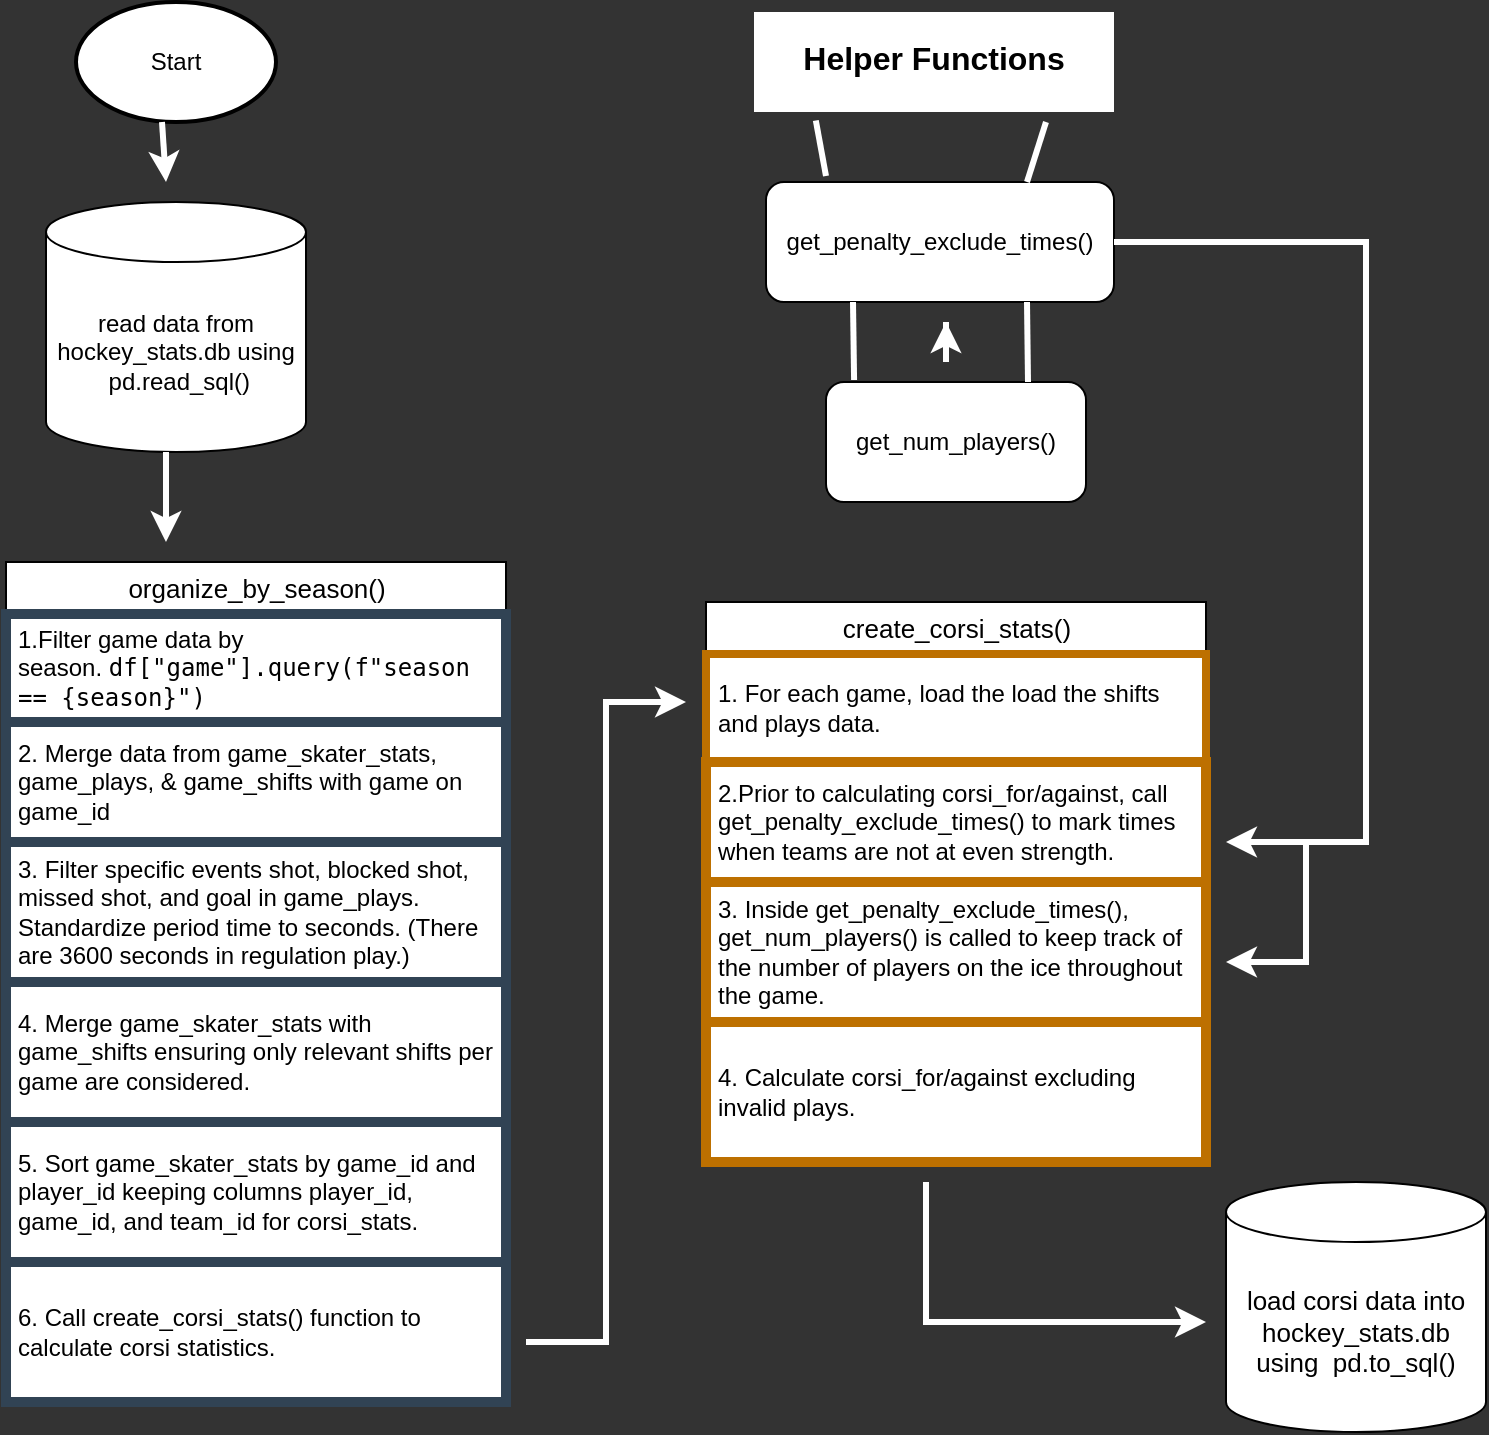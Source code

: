 <mxfile version="24.7.17">
  <diagram id="C5RBs43oDa-KdzZeNtuy" name="Page-1">
    <mxGraphModel dx="1242" dy="827" grid="1" gridSize="10" guides="1" tooltips="1" connect="1" arrows="1" fold="1" page="1" pageScale="1" pageWidth="827" pageHeight="1169" background="#333333" math="0" shadow="0">
      <root>
        <mxCell id="WIyWlLk6GJQsqaUBKTNV-0" />
        <mxCell id="WIyWlLk6GJQsqaUBKTNV-1" parent="WIyWlLk6GJQsqaUBKTNV-0" />
        <mxCell id="WIyWlLk6GJQsqaUBKTNV-2" value="" style="rounded=0;html=1;jettySize=auto;orthogonalLoop=1;fontSize=11;endArrow=block;endFill=0;endSize=8;strokeWidth=1;shadow=0;labelBackgroundColor=none;edgeStyle=orthogonalEdgeStyle;fontColor=default;" parent="WIyWlLk6GJQsqaUBKTNV-1" edge="1">
          <mxGeometry relative="1" as="geometry">
            <mxPoint x="220" y="170" as="sourcePoint" />
            <mxPoint x="220" y="170" as="targetPoint" />
          </mxGeometry>
        </mxCell>
        <mxCell id="A0f_4Amc53qVXCeso7hz-2" value="Start" style="strokeWidth=2;html=1;shape=mxgraph.flowchart.start_1;whiteSpace=wrap;labelBackgroundColor=none;" parent="WIyWlLk6GJQsqaUBKTNV-1" vertex="1">
          <mxGeometry x="75" y="20" width="100" height="60" as="geometry" />
        </mxCell>
        <mxCell id="gL1o9Zj5MICsFiWbh3Co-43" value="read data from hockey_stats.db using &amp;nbsp;pd.read_sql()" style="shape=cylinder3;whiteSpace=wrap;html=1;boundedLbl=1;backgroundOutline=1;size=15;" vertex="1" parent="WIyWlLk6GJQsqaUBKTNV-1">
          <mxGeometry x="60" y="120" width="130" height="125" as="geometry" />
        </mxCell>
        <mxCell id="gL1o9Zj5MICsFiWbh3Co-54" value="" style="endArrow=classic;html=1;rounded=0;strokeColor=#FFFFFF;strokeWidth=3;" edge="1" parent="WIyWlLk6GJQsqaUBKTNV-1">
          <mxGeometry width="50" height="50" relative="1" as="geometry">
            <mxPoint x="120" y="255" as="sourcePoint" />
            <mxPoint x="120" y="290" as="targetPoint" />
            <Array as="points">
              <mxPoint x="120" y="245" />
              <mxPoint x="120" y="270" />
            </Array>
          </mxGeometry>
        </mxCell>
        <mxCell id="gL1o9Zj5MICsFiWbh3Co-56" value="&lt;font style=&quot;font-size: 13px;&quot;&gt;organize_by_season()&lt;/font&gt;" style="swimlane;fontStyle=0;childLayout=stackLayout;horizontal=1;startSize=26;horizontalStack=0;resizeParent=1;resizeParentMax=0;resizeLast=0;collapsible=1;marginBottom=0;html=1;" vertex="1" parent="WIyWlLk6GJQsqaUBKTNV-1">
          <mxGeometry x="40" y="300" width="250" height="420" as="geometry" />
        </mxCell>
        <mxCell id="gL1o9Zj5MICsFiWbh3Co-57" value="1.Filter game data by season.&amp;nbsp;&lt;code style=&quot;caret-color: rgb(0, 0, 0);&quot;&gt;df[&quot;game&quot;].query(f&quot;season == {season}&quot;)&lt;/code&gt;" style="text;align=left;verticalAlign=middle;spacingLeft=4;spacingRight=4;overflow=hidden;rotatable=0;points=[[0,0.5],[1,0.5]];portConstraint=eastwest;whiteSpace=wrap;html=1;perimeterSpacing=3;strokeWidth=5;fillColor=#FFFFFF;fontColor=#000000;strokeColor=#314354;" vertex="1" parent="gL1o9Zj5MICsFiWbh3Co-56">
          <mxGeometry y="26" width="250" height="54" as="geometry" />
        </mxCell>
        <mxCell id="gL1o9Zj5MICsFiWbh3Co-58" value="&lt;font color=&quot;#000000&quot;&gt;2. Merge data from game_skater_stats, game_plays, &amp;amp; game_shifts with game on game_id&amp;nbsp;&lt;/font&gt;" style="text;strokeColor=#314354;fillColor=#FFFFFF;align=left;verticalAlign=middle;spacingLeft=4;spacingRight=4;overflow=hidden;rotatable=0;points=[[0,0.5],[1,0.5]];portConstraint=eastwest;whiteSpace=wrap;html=1;fontColor=#ffffff;perimeterSpacing=3;strokeWidth=5;" vertex="1" parent="gL1o9Zj5MICsFiWbh3Co-56">
          <mxGeometry y="80" width="250" height="60" as="geometry" />
        </mxCell>
        <mxCell id="gL1o9Zj5MICsFiWbh3Co-61" value="&lt;font color=&quot;#000000&quot;&gt;3.&lt;font face=&quot;Helvetica&quot;&gt; Filter specific events&amp;nbsp;&lt;span style=&quot;caret-color: rgb(0, 0, 0);&quot;&gt;shot, blocked shot, missed shot, and goal in game_plays. Standardize period time to seconds. (There are 3600 seconds in regulation play.)&lt;/span&gt;&lt;/font&gt;&lt;/font&gt;" style="text;strokeColor=#314354;fillColor=#FFFFFF;align=left;verticalAlign=top;spacingLeft=4;spacingRight=4;overflow=hidden;rotatable=0;points=[[0,0.5],[1,0.5]];portConstraint=eastwest;whiteSpace=wrap;html=1;fontColor=#ffffff;perimeterSpacing=3;strokeWidth=5;" vertex="1" parent="gL1o9Zj5MICsFiWbh3Co-56">
          <mxGeometry y="140" width="250" height="70" as="geometry" />
        </mxCell>
        <mxCell id="gL1o9Zj5MICsFiWbh3Co-62" value="&lt;font color=&quot;#000000&quot;&gt;4. Merge game_skater_stats with game_shifts ensuring only relevant shifts per game are considered.&lt;/font&gt;" style="text;strokeColor=#314354;fillColor=#FFFFFF;align=left;verticalAlign=middle;spacingLeft=4;spacingRight=4;overflow=hidden;rotatable=0;points=[[0,0.5],[1,0.5]];portConstraint=eastwest;whiteSpace=wrap;html=1;fontColor=#ffffff;perimeterSpacing=3;strokeWidth=5;" vertex="1" parent="gL1o9Zj5MICsFiWbh3Co-56">
          <mxGeometry y="210" width="250" height="70" as="geometry" />
        </mxCell>
        <mxCell id="gL1o9Zj5MICsFiWbh3Co-63" value="5. Sort game_skater_stats by game_id and player_id keeping columns player_id, game_id, and team_id for corsi_stats." style="text;strokeColor=#314354;fillColor=#FFFFFF;align=left;verticalAlign=middle;spacingLeft=4;spacingRight=4;overflow=hidden;rotatable=0;points=[[0,0.5],[1,0.5]];portConstraint=eastwest;whiteSpace=wrap;html=1;fontColor=#000000;perimeterSpacing=3;strokeWidth=5;" vertex="1" parent="gL1o9Zj5MICsFiWbh3Co-56">
          <mxGeometry y="280" width="250" height="70" as="geometry" />
        </mxCell>
        <mxCell id="gL1o9Zj5MICsFiWbh3Co-70" value="&lt;font color=&quot;#000000&quot;&gt;6. Call create_corsi_stats() function to calculate corsi statistics.&lt;/font&gt;" style="text;strokeColor=#314354;fillColor=#FFFFFF;align=left;verticalAlign=middle;spacingLeft=4;spacingRight=4;overflow=hidden;rotatable=0;points=[[0,0.5],[1,0.5]];portConstraint=eastwest;whiteSpace=wrap;html=1;fontColor=#ffffff;perimeterSpacing=3;strokeWidth=5;" vertex="1" parent="gL1o9Zj5MICsFiWbh3Co-56">
          <mxGeometry y="350" width="250" height="70" as="geometry" />
        </mxCell>
        <mxCell id="gL1o9Zj5MICsFiWbh3Co-75" value="" style="endArrow=classic;html=1;rounded=0;exitX=0.43;exitY=1;exitDx=0;exitDy=0;exitPerimeter=0;strokeColor=#FFFFFF;strokeWidth=3;" edge="1" parent="WIyWlLk6GJQsqaUBKTNV-1" source="A0f_4Amc53qVXCeso7hz-2">
          <mxGeometry width="50" height="50" relative="1" as="geometry">
            <mxPoint x="120" y="90" as="sourcePoint" />
            <mxPoint x="120" y="110" as="targetPoint" />
          </mxGeometry>
        </mxCell>
        <mxCell id="gL1o9Zj5MICsFiWbh3Co-76" value="&lt;font size=&quot;2&quot;&gt;create_corsi_stats()&lt;/font&gt;" style="swimlane;fontStyle=0;childLayout=stackLayout;horizontal=1;startSize=26;horizontalStack=0;resizeParent=1;resizeParentMax=0;resizeLast=0;collapsible=1;marginBottom=0;html=1;" vertex="1" parent="WIyWlLk6GJQsqaUBKTNV-1">
          <mxGeometry x="390" y="320" width="250" height="280" as="geometry" />
        </mxCell>
        <mxCell id="gL1o9Zj5MICsFiWbh3Co-77" value="1. For each game, load the load the shifts and plays data." style="text;strokeColor=#BD7000;fillColor=#FFFFFF;align=left;verticalAlign=middle;spacingLeft=4;spacingRight=4;overflow=hidden;rotatable=0;points=[[0,0.5],[1,0.5]];portConstraint=eastwest;whiteSpace=wrap;html=1;fontColor=#000000;perimeterSpacing=3;strokeWidth=4;" vertex="1" parent="gL1o9Zj5MICsFiWbh3Co-76">
          <mxGeometry y="26" width="250" height="54" as="geometry" />
        </mxCell>
        <mxCell id="gL1o9Zj5MICsFiWbh3Co-78" value="2.Prior to calculating corsi_for/against, call get_penalty_exclude_times() to mark times when teams are not at even strength." style="text;strokeColor=#BD7000;fillColor=#FFFFFF;align=left;verticalAlign=middle;spacingLeft=4;spacingRight=4;overflow=hidden;rotatable=0;points=[[0,0.5],[1,0.5]];portConstraint=eastwest;whiteSpace=wrap;html=1;fontColor=#000000;perimeterSpacing=3;strokeWidth=5;" vertex="1" parent="gL1o9Zj5MICsFiWbh3Co-76">
          <mxGeometry y="80" width="250" height="60" as="geometry" />
        </mxCell>
        <mxCell id="gL1o9Zj5MICsFiWbh3Co-79" value="3. Inside get_penalty_exclude_times(), get_num_players() is called to keep track of the number of players on the ice throughout the game." style="text;align=left;verticalAlign=top;spacingLeft=4;spacingRight=4;overflow=hidden;rotatable=0;points=[[0,0.5],[1,0.5]];portConstraint=eastwest;whiteSpace=wrap;html=1;perimeterSpacing=3;strokeWidth=5;fillColor=#FFFFFF;fontColor=#000000;strokeColor=#BD7000;" vertex="1" parent="gL1o9Zj5MICsFiWbh3Co-76">
          <mxGeometry y="140" width="250" height="70" as="geometry" />
        </mxCell>
        <mxCell id="gL1o9Zj5MICsFiWbh3Co-80" value="4. Calculate corsi_for/against excluding invalid plays." style="text;strokeColor=#BD7000;fillColor=#FFFFFF;align=left;verticalAlign=middle;spacingLeft=4;spacingRight=4;overflow=hidden;rotatable=0;points=[[0,0.5],[1,0.5]];portConstraint=eastwest;whiteSpace=wrap;html=1;fontColor=#000000;perimeterSpacing=3;strokeWidth=5;" vertex="1" parent="gL1o9Zj5MICsFiWbh3Co-76">
          <mxGeometry y="210" width="250" height="70" as="geometry" />
        </mxCell>
        <mxCell id="gL1o9Zj5MICsFiWbh3Co-83" value="get_penalty_exclude_times()" style="rounded=1;whiteSpace=wrap;html=1;" vertex="1" parent="WIyWlLk6GJQsqaUBKTNV-1">
          <mxGeometry x="420" y="110" width="174" height="60" as="geometry" />
        </mxCell>
        <mxCell id="gL1o9Zj5MICsFiWbh3Co-84" value="get_num_players()" style="rounded=1;whiteSpace=wrap;html=1;" vertex="1" parent="WIyWlLk6GJQsqaUBKTNV-1">
          <mxGeometry x="450" y="210" width="130" height="60" as="geometry" />
        </mxCell>
        <mxCell id="gL1o9Zj5MICsFiWbh3Co-86" value="&lt;h1 style=&quot;margin-top: 0px;&quot;&gt;&lt;font style=&quot;font-size: 16px;&quot;&gt;Helper Functions&lt;/font&gt;&lt;/h1&gt;" style="text;html=1;whiteSpace=wrap;overflow=hidden;rounded=0;perimeterSpacing=5;strokeWidth=5;fillColor=default;align=center;" vertex="1" parent="WIyWlLk6GJQsqaUBKTNV-1">
          <mxGeometry x="414" y="25" width="180" height="50" as="geometry" />
        </mxCell>
        <mxCell id="gL1o9Zj5MICsFiWbh3Co-88" value="" style="endArrow=classic;html=1;rounded=0;fontColor=#FFFFFF;strokeColor=#FFFFFF;strokeWidth=3;" edge="1" parent="WIyWlLk6GJQsqaUBKTNV-1">
          <mxGeometry width="50" height="50" relative="1" as="geometry">
            <mxPoint x="510" y="180" as="sourcePoint" />
            <mxPoint x="510" y="180" as="targetPoint" />
            <Array as="points">
              <mxPoint x="510" y="200" />
            </Array>
          </mxGeometry>
        </mxCell>
        <mxCell id="gL1o9Zj5MICsFiWbh3Co-91" value="" style="endArrow=classic;html=1;rounded=0;exitX=1;exitY=0.5;exitDx=0;exitDy=0;strokeColor=#FFFFFF;strokeWidth=3;" edge="1" parent="WIyWlLk6GJQsqaUBKTNV-1" source="gL1o9Zj5MICsFiWbh3Co-83">
          <mxGeometry width="50" height="50" relative="1" as="geometry">
            <mxPoint x="720" y="140" as="sourcePoint" />
            <mxPoint x="650" y="440" as="targetPoint" />
            <Array as="points">
              <mxPoint x="720" y="140" />
              <mxPoint x="720" y="440" />
            </Array>
          </mxGeometry>
        </mxCell>
        <mxCell id="gL1o9Zj5MICsFiWbh3Co-93" value="" style="endArrow=classic;html=1;rounded=0;strokeColor=#FFFFFF;strokeWidth=3;" edge="1" parent="WIyWlLk6GJQsqaUBKTNV-1">
          <mxGeometry width="50" height="50" relative="1" as="geometry">
            <mxPoint x="690" y="440" as="sourcePoint" />
            <mxPoint x="650" y="500" as="targetPoint" />
            <Array as="points">
              <mxPoint x="690" y="500" />
            </Array>
          </mxGeometry>
        </mxCell>
        <mxCell id="gL1o9Zj5MICsFiWbh3Co-95" value="" style="endArrow=none;html=1;rounded=0;exitX=0.189;exitY=0.988;exitDx=0;exitDy=0;exitPerimeter=0;strokeColor=#FFFFFF;strokeWidth=3;" edge="1" parent="WIyWlLk6GJQsqaUBKTNV-1" source="gL1o9Zj5MICsFiWbh3Co-86">
          <mxGeometry width="50" height="50" relative="1" as="geometry">
            <mxPoint x="440" y="100" as="sourcePoint" />
            <mxPoint x="450" y="107" as="targetPoint" />
          </mxGeometry>
        </mxCell>
        <mxCell id="gL1o9Zj5MICsFiWbh3Co-96" value="" style="endArrow=none;html=1;rounded=0;exitX=0.189;exitY=0.988;exitDx=0;exitDy=0;exitPerimeter=0;strokeColor=#FFFFFF;strokeWidth=3;entryX=0.75;entryY=0;entryDx=0;entryDy=0;" edge="1" parent="WIyWlLk6GJQsqaUBKTNV-1" target="gL1o9Zj5MICsFiWbh3Co-83">
          <mxGeometry width="50" height="50" relative="1" as="geometry">
            <mxPoint x="560" y="80" as="sourcePoint" />
            <mxPoint x="565" y="108" as="targetPoint" />
          </mxGeometry>
        </mxCell>
        <mxCell id="gL1o9Zj5MICsFiWbh3Co-97" value="" style="endArrow=none;html=1;rounded=0;strokeColor=#FFFFFF;strokeWidth=3;exitX=0.75;exitY=1;exitDx=0;exitDy=0;" edge="1" parent="WIyWlLk6GJQsqaUBKTNV-1" source="gL1o9Zj5MICsFiWbh3Co-83">
          <mxGeometry width="50" height="50" relative="1" as="geometry">
            <mxPoint x="550" y="180" as="sourcePoint" />
            <mxPoint x="551" y="210" as="targetPoint" />
          </mxGeometry>
        </mxCell>
        <mxCell id="gL1o9Zj5MICsFiWbh3Co-98" value="" style="endArrow=none;html=1;rounded=0;strokeColor=#FFFFFF;strokeWidth=3;entryX=0.108;entryY=-0.017;entryDx=0;entryDy=0;exitX=0.25;exitY=1;exitDx=0;exitDy=0;entryPerimeter=0;" edge="1" parent="WIyWlLk6GJQsqaUBKTNV-1" source="gL1o9Zj5MICsFiWbh3Co-83" target="gL1o9Zj5MICsFiWbh3Co-84">
          <mxGeometry width="50" height="50" relative="1" as="geometry">
            <mxPoint x="460" y="180" as="sourcePoint" />
            <mxPoint x="451" y="210" as="targetPoint" />
          </mxGeometry>
        </mxCell>
        <mxCell id="gL1o9Zj5MICsFiWbh3Co-100" value="" style="endArrow=classic;html=1;rounded=0;strokeColor=#FFFFFF;strokeWidth=3;" edge="1" parent="WIyWlLk6GJQsqaUBKTNV-1">
          <mxGeometry width="50" height="50" relative="1" as="geometry">
            <mxPoint x="300" y="690" as="sourcePoint" />
            <mxPoint x="380" y="370" as="targetPoint" />
            <Array as="points">
              <mxPoint x="340" y="690" />
              <mxPoint x="340" y="470" />
              <mxPoint x="340" y="370" />
            </Array>
          </mxGeometry>
        </mxCell>
        <mxCell id="gL1o9Zj5MICsFiWbh3Co-102" value="load corsi data into hockey_stats.db using &amp;nbsp;pd.to_sql()" style="shape=cylinder3;whiteSpace=wrap;html=1;boundedLbl=1;backgroundOutline=1;size=15;fontSize=13;" vertex="1" parent="WIyWlLk6GJQsqaUBKTNV-1">
          <mxGeometry x="650" y="610" width="130" height="125" as="geometry" />
        </mxCell>
        <mxCell id="gL1o9Zj5MICsFiWbh3Co-103" value="" style="endArrow=classic;html=1;rounded=0;strokeColor=#FFFFFF;strokeWidth=3;" edge="1" parent="WIyWlLk6GJQsqaUBKTNV-1">
          <mxGeometry width="50" height="50" relative="1" as="geometry">
            <mxPoint x="500" y="610" as="sourcePoint" />
            <mxPoint x="640" y="680" as="targetPoint" />
            <Array as="points">
              <mxPoint x="500" y="680" />
            </Array>
          </mxGeometry>
        </mxCell>
      </root>
    </mxGraphModel>
  </diagram>
</mxfile>
